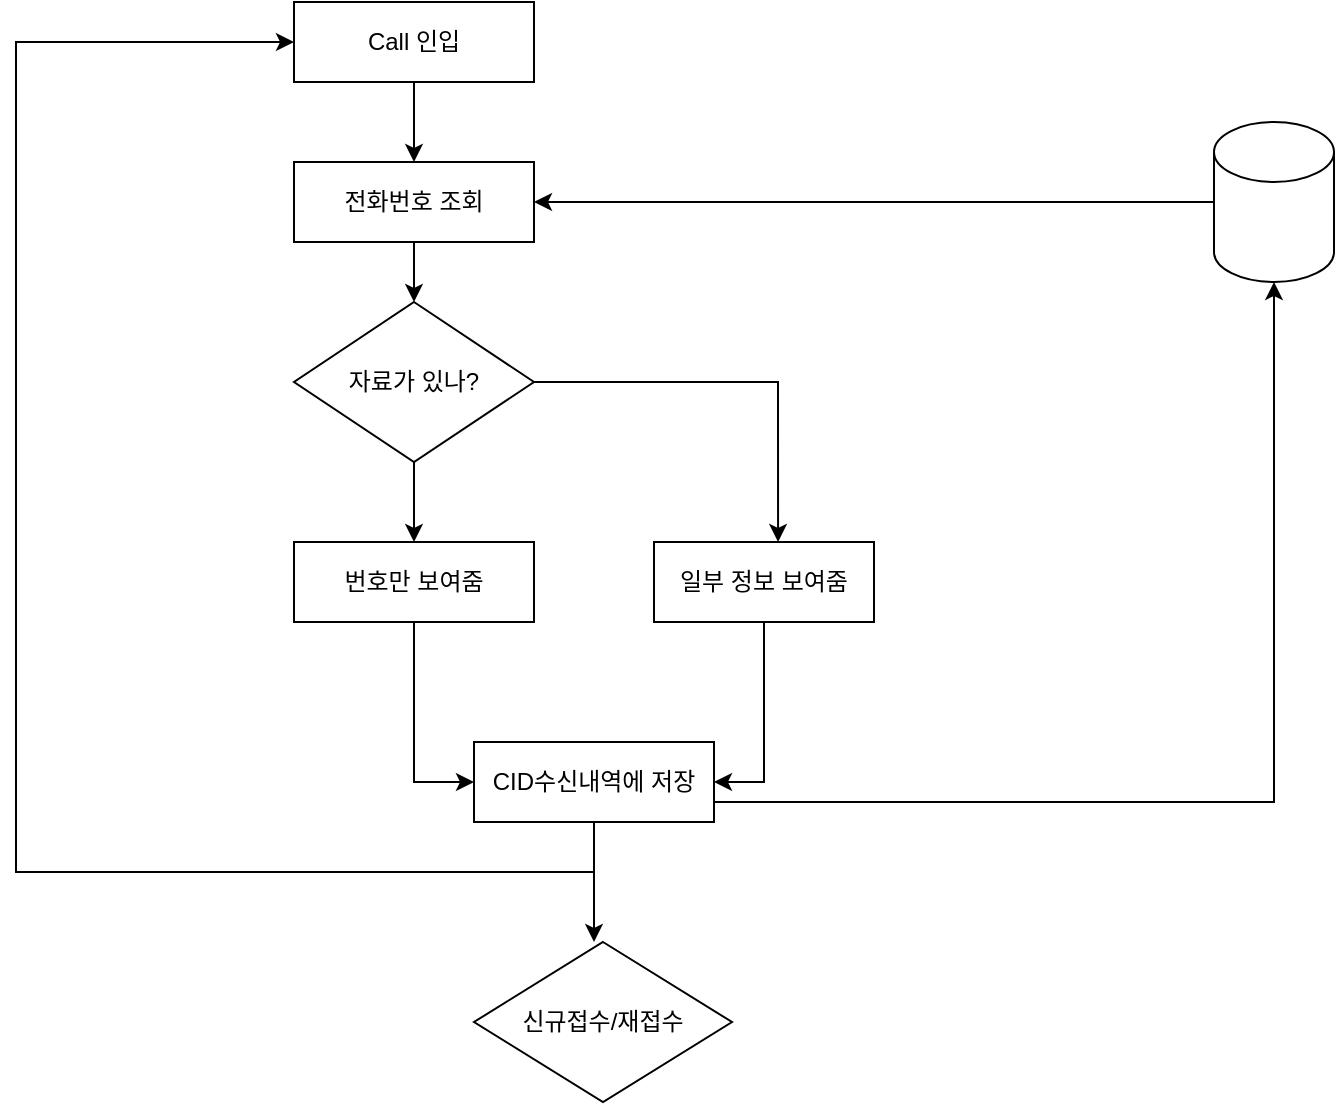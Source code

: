 <mxfile version="28.0.6">
  <diagram name="페이지-1" id="-0eHbQZTOslncM3-8MCl">
    <mxGraphModel dx="1426" dy="743" grid="1" gridSize="10" guides="1" tooltips="1" connect="1" arrows="1" fold="1" page="1" pageScale="1" pageWidth="827" pageHeight="1169" math="0" shadow="0">
      <root>
        <mxCell id="0" />
        <mxCell id="1" parent="0" />
        <mxCell id="8dgADZhNpHuNwpRHaDgx-1" style="edgeStyle=orthogonalEdgeStyle;rounded=0;orthogonalLoop=1;jettySize=auto;html=1;exitX=0.5;exitY=1;exitDx=0;exitDy=0;" edge="1" parent="1" source="8dgADZhNpHuNwpRHaDgx-2" target="8dgADZhNpHuNwpRHaDgx-6">
          <mxGeometry relative="1" as="geometry" />
        </mxCell>
        <mxCell id="8dgADZhNpHuNwpRHaDgx-2" value="Call 인입" style="rounded=0;whiteSpace=wrap;html=1;" vertex="1" parent="1">
          <mxGeometry x="179" y="40" width="120" height="40" as="geometry" />
        </mxCell>
        <mxCell id="8dgADZhNpHuNwpRHaDgx-3" value="" style="shape=cylinder3;whiteSpace=wrap;html=1;boundedLbl=1;backgroundOutline=1;size=15;" vertex="1" parent="1">
          <mxGeometry x="639" y="100" width="60" height="80" as="geometry" />
        </mxCell>
        <mxCell id="8dgADZhNpHuNwpRHaDgx-4" style="edgeStyle=orthogonalEdgeStyle;rounded=0;orthogonalLoop=1;jettySize=auto;html=1;entryX=1;entryY=0.5;entryDx=0;entryDy=0;" edge="1" parent="1" target="8dgADZhNpHuNwpRHaDgx-6">
          <mxGeometry relative="1" as="geometry">
            <mxPoint x="639" y="130" as="sourcePoint" />
            <mxPoint x="309" y="150" as="targetPoint" />
            <Array as="points">
              <mxPoint x="639" y="140" />
            </Array>
          </mxGeometry>
        </mxCell>
        <mxCell id="8dgADZhNpHuNwpRHaDgx-5" style="edgeStyle=orthogonalEdgeStyle;rounded=0;orthogonalLoop=1;jettySize=auto;html=1;exitX=0.5;exitY=1;exitDx=0;exitDy=0;entryX=0.5;entryY=0;entryDx=0;entryDy=0;" edge="1" parent="1" source="8dgADZhNpHuNwpRHaDgx-6" target="8dgADZhNpHuNwpRHaDgx-9">
          <mxGeometry relative="1" as="geometry" />
        </mxCell>
        <mxCell id="8dgADZhNpHuNwpRHaDgx-6" value="전화번호 조회" style="rounded=0;whiteSpace=wrap;html=1;" vertex="1" parent="1">
          <mxGeometry x="179" y="120" width="120" height="40" as="geometry" />
        </mxCell>
        <mxCell id="8dgADZhNpHuNwpRHaDgx-7" style="edgeStyle=orthogonalEdgeStyle;rounded=0;orthogonalLoop=1;jettySize=auto;html=1;exitX=1;exitY=0.5;exitDx=0;exitDy=0;entryX=0.564;entryY=0;entryDx=0;entryDy=0;entryPerimeter=0;" edge="1" parent="1" source="8dgADZhNpHuNwpRHaDgx-9" target="8dgADZhNpHuNwpRHaDgx-13">
          <mxGeometry relative="1" as="geometry">
            <mxPoint x="419" y="290" as="targetPoint" />
          </mxGeometry>
        </mxCell>
        <mxCell id="8dgADZhNpHuNwpRHaDgx-8" style="edgeStyle=orthogonalEdgeStyle;rounded=0;orthogonalLoop=1;jettySize=auto;html=1;exitX=0.5;exitY=1;exitDx=0;exitDy=0;entryX=0.5;entryY=0;entryDx=0;entryDy=0;" edge="1" parent="1" source="8dgADZhNpHuNwpRHaDgx-9" target="8dgADZhNpHuNwpRHaDgx-11">
          <mxGeometry relative="1" as="geometry" />
        </mxCell>
        <mxCell id="8dgADZhNpHuNwpRHaDgx-9" value="자료가 있나?" style="rhombus;whiteSpace=wrap;html=1;" vertex="1" parent="1">
          <mxGeometry x="179" y="190" width="120" height="80" as="geometry" />
        </mxCell>
        <mxCell id="8dgADZhNpHuNwpRHaDgx-10" style="edgeStyle=orthogonalEdgeStyle;rounded=0;orthogonalLoop=1;jettySize=auto;html=1;exitX=0.5;exitY=1;exitDx=0;exitDy=0;entryX=0;entryY=0.5;entryDx=0;entryDy=0;" edge="1" parent="1" source="8dgADZhNpHuNwpRHaDgx-11" target="8dgADZhNpHuNwpRHaDgx-16">
          <mxGeometry relative="1" as="geometry">
            <mxPoint x="239" y="440" as="targetPoint" />
          </mxGeometry>
        </mxCell>
        <mxCell id="8dgADZhNpHuNwpRHaDgx-11" value="번호만 보여줌" style="rounded=0;whiteSpace=wrap;html=1;" vertex="1" parent="1">
          <mxGeometry x="179" y="310" width="120" height="40" as="geometry" />
        </mxCell>
        <mxCell id="8dgADZhNpHuNwpRHaDgx-12" style="edgeStyle=orthogonalEdgeStyle;rounded=0;orthogonalLoop=1;jettySize=auto;html=1;exitX=0.5;exitY=1;exitDx=0;exitDy=0;entryX=1;entryY=0.5;entryDx=0;entryDy=0;" edge="1" parent="1" source="8dgADZhNpHuNwpRHaDgx-13" target="8dgADZhNpHuNwpRHaDgx-16">
          <mxGeometry relative="1" as="geometry">
            <mxPoint x="414" y="440" as="targetPoint" />
          </mxGeometry>
        </mxCell>
        <mxCell id="8dgADZhNpHuNwpRHaDgx-13" value="일부 정보 보여줌" style="rounded=0;whiteSpace=wrap;html=1;" vertex="1" parent="1">
          <mxGeometry x="359" y="310" width="110" height="40" as="geometry" />
        </mxCell>
        <mxCell id="8dgADZhNpHuNwpRHaDgx-14" style="edgeStyle=orthogonalEdgeStyle;rounded=0;orthogonalLoop=1;jettySize=auto;html=1;exitX=0.5;exitY=1;exitDx=0;exitDy=0;" edge="1" parent="1" source="8dgADZhNpHuNwpRHaDgx-16">
          <mxGeometry relative="1" as="geometry">
            <mxPoint x="329" y="510" as="targetPoint" />
          </mxGeometry>
        </mxCell>
        <mxCell id="8dgADZhNpHuNwpRHaDgx-15" style="edgeStyle=orthogonalEdgeStyle;rounded=0;orthogonalLoop=1;jettySize=auto;html=1;exitX=0.5;exitY=1;exitDx=0;exitDy=0;entryX=0;entryY=0.5;entryDx=0;entryDy=0;" edge="1" parent="1" source="8dgADZhNpHuNwpRHaDgx-16" target="8dgADZhNpHuNwpRHaDgx-2">
          <mxGeometry relative="1" as="geometry">
            <mxPoint x="49" y="60" as="targetPoint" />
            <Array as="points">
              <mxPoint x="329" y="475" />
              <mxPoint x="40" y="475" />
              <mxPoint x="40" y="60" />
            </Array>
          </mxGeometry>
        </mxCell>
        <mxCell id="8dgADZhNpHuNwpRHaDgx-16" value="CID수신내역에 저장" style="rounded=0;whiteSpace=wrap;html=1;" vertex="1" parent="1">
          <mxGeometry x="269" y="410" width="120" height="40" as="geometry" />
        </mxCell>
        <mxCell id="8dgADZhNpHuNwpRHaDgx-20" style="edgeStyle=orthogonalEdgeStyle;rounded=0;orthogonalLoop=1;jettySize=auto;html=1;exitX=1;exitY=0.75;exitDx=0;exitDy=0;entryX=0.5;entryY=1;entryDx=0;entryDy=0;entryPerimeter=0;" edge="1" parent="1" source="8dgADZhNpHuNwpRHaDgx-16" target="8dgADZhNpHuNwpRHaDgx-3">
          <mxGeometry relative="1" as="geometry" />
        </mxCell>
        <mxCell id="8dgADZhNpHuNwpRHaDgx-21" value="신규접수/재접수" style="rhombus;whiteSpace=wrap;html=1;" vertex="1" parent="1">
          <mxGeometry x="269" y="510" width="129" height="80" as="geometry" />
        </mxCell>
      </root>
    </mxGraphModel>
  </diagram>
</mxfile>
